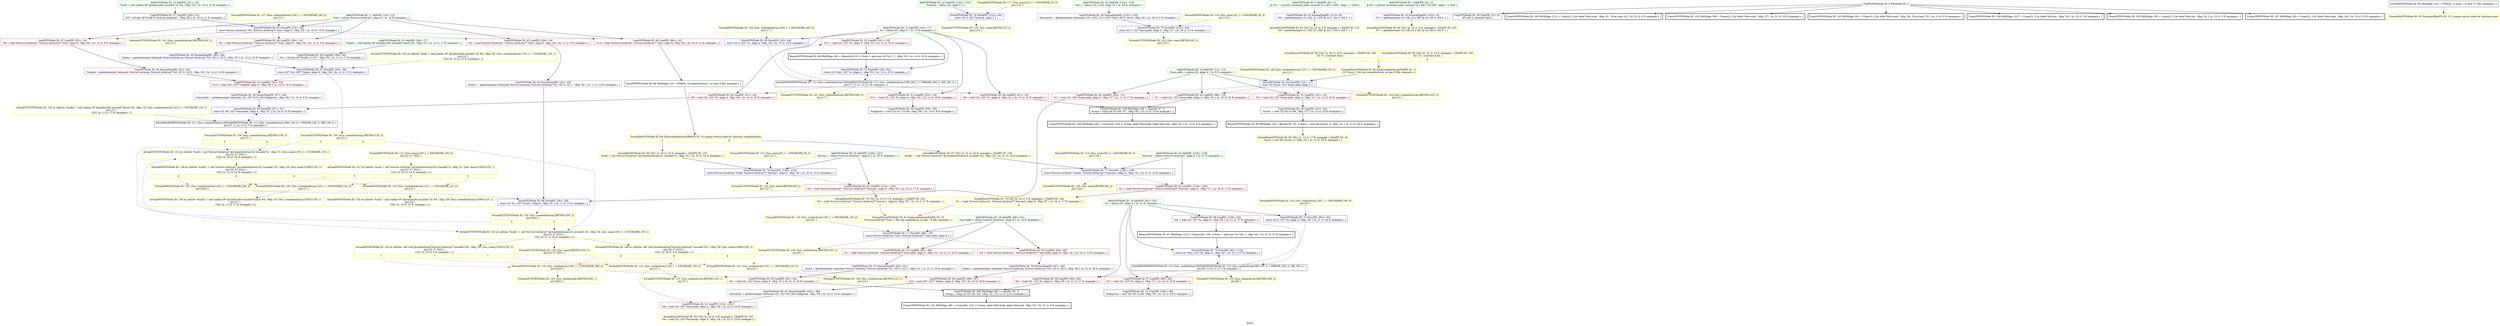 digraph "SVFG" {
	label="SVFG";

	Node0x61826707fd60 [shape=record,color=yellow,penwidth=2,label="{ActualOUTSVFGNode ID: 154 at callsite:   %call = call noalias i8* @malloc(i64 noundef 16) #4, !dbg !26 \{fun: createIntArray\}12V_2 = CSCHI(MR_12V_1)\npts\{22 \}\nCS[\{ ln: 10  cl: 21  fl: example.c \}]}"];
	Node0x61826707fd60 -> Node0x618267072cf0[style=dashed];
	Node0x61826707fb40 [shape=record,color=yellow,penwidth=2,label="{ActualOUTSVFGNode ID: 153 at callsite:   %call1 = call %struct.IntArray* @createIntArray(i32 noundef 10), !dbg !34 \{fun: main\}10V_3 = CSCHI(MR_10V_2)\npts\{22 37 2022 \}\nCS[\{ ln: 31  cl: 24  fl: example.c \}]}"];
	Node0x61826707fb40 -> Node0x61826707d240[style=dashed];
	Node0x61826707fb40 -> Node0x61826707e930[style=dashed];
	Node0x61826707fb40 -> Node0x61826707ed70[style=dashed];
	Node0x61826707f950 [shape=record,color=yellow,penwidth=2,label="{ActualOUTSVFGNode ID: 152 at callsite:   %call2 = call noalias i8* @malloc(i64 noundef %mul) #4, !dbg !33 \{fun: createIntArray\}14V_2 = CSCHI(MR_14V_1)\npts\{37 \}\nCS[\{ ln: 12  cl: 17  fl: example.c \}]}"];
	Node0x61826707f950 -> Node0x6182670440e0[style=dashed];
	Node0x61826707f6c0 [shape=record,color=yellow,penwidth=2,label="{ActualOUTSVFGNode ID: 151 at callsite:   %call = call %struct.IntArray* @createIntArray(i32 noundef 5), !dbg !31 \{fun: main\}10V_2 = CSCHI(MR_10V_1)\npts\{22 37 2022 \}\nCS[\{ ln: 30  cl: 24  fl: example.c \}]}"];
	Node0x61826707f6c0 -> Node0x61826707f310[style=dashed];
	Node0x61826707f500 [shape=record,color=yellow,penwidth=2,label="{ActualINSVFGNode ID: 150 at callsite:   %call = call noalias i8* @malloc(i64 noundef 16) #4, !dbg !26 \{fun: createIntArray\}CSMU(12V_1)\npts\{22 \}\nCS[\{ ln: 10  cl: 21  fl: example.c \}]}"];
	Node0x61826707f310 [shape=record,color=yellow,penwidth=2,label="{ActualINSVFGNode ID: 149 at callsite:   %call1 = call %struct.IntArray* @createIntArray(i32 noundef 10), !dbg !34 \{fun: main\}CSMU(10V_2)\npts\{22 37 2022 \}\nCS[\{ ln: 31  cl: 24  fl: example.c \}]|{<s0>6|<s1>6|<s2>6}}"];
	Node0x61826707f310:s0 -> Node0x61826707c090[style=dashed,color=red];
	Node0x61826707f310:s1 -> Node0x61826707c280[style=dashed,color=red];
	Node0x61826707f310:s2 -> Node0x61826707c400[style=dashed,color=red];
	Node0x61826707f150 [shape=record,color=yellow,penwidth=2,label="{ActualINSVFGNode ID: 148 at callsite:   %call2 = call noalias i8* @malloc(i64 noundef %mul) #4, !dbg !33 \{fun: createIntArray\}CSMU(14V_1)\npts\{37 \}\nCS[\{ ln: 12  cl: 17  fl: example.c \}]}"];
	Node0x61826707ef60 [shape=record,color=yellow,penwidth=2,label="{ActualINSVFGNode ID: 147 at callsite:   %call = call %struct.IntArray* @createIntArray(i32 noundef 5), !dbg !31 \{fun: main\}CSMU(10V_1)\npts\{22 37 2022 \}\nCS[\{ ln: 30  cl: 24  fl: example.c \}]|{<s0>5|<s1>5|<s2>5}}"];
	Node0x61826707ef60:s0 -> Node0x61826707c090[style=dashed,color=red];
	Node0x61826707ef60:s1 -> Node0x61826707c280[style=dashed,color=red];
	Node0x61826707ef60:s2 -> Node0x61826707c400[style=dashed,color=red];
	Node0x61826707ed70 [shape=record,color=yellow,penwidth=2,label="{ActualINSVFGNode ID: 146 at callsite:   call void @useIntArray(%struct.IntArray* noundef %1), !dbg !38 \{fun: main\}CSMU(10V_3)\npts\{22 37 2022 \}\nCS[\{ ln: 34  cl: 5  fl: example.c \}]|{<s0>8|<s1>8|<s2>8}}"];
	Node0x61826707ed70:s0 -> Node0x61826707b8a0[style=dashed,color=red];
	Node0x61826707ed70:s1 -> Node0x61826707bd90[style=dashed,color=red];
	Node0x61826707ed70:s2 -> Node0x61826707bf10[style=dashed,color=red];
	Node0x61826707e930 [shape=record,color=yellow,penwidth=2,label="{ActualINSVFGNode ID: 145 at callsite:   call void @useIntArray(%struct.IntArray* noundef %0), !dbg !36 \{fun: main\}CSMU(10V_3)\npts\{22 37 2022 \}\nCS[\{ ln: 33  cl: 5  fl: example.c \}]|{<s0>7|<s1>7|<s2>7}}"];
	Node0x61826707e930:s0 -> Node0x61826707b8a0[style=dashed,color=red];
	Node0x61826707e930:s1 -> Node0x61826707bd90[style=dashed,color=red];
	Node0x61826707e930:s2 -> Node0x61826707bf10[style=dashed,color=red];
	Node0x61826707e7e0 [shape=record,color=yellow,penwidth=2,label="{FormalOUTSVFGNode ID: 144 \{fun: createIntArray\}RETMU(22V_2)\npts\{13 \}\n}"];
	Node0x61826707e690 [shape=record,color=yellow,penwidth=2,label="{FormalOUTSVFGNode ID: 143 \{fun: createIntArray\}RETMU(24V_2)\npts\{15 \}\n}"];
	Node0x61826707e540 [shape=record,color=yellow,penwidth=2,label="{FormalOUTSVFGNode ID: 142 \{fun: createIntArray\}RETMU(20V_2)\npts\{2022 \}\n|{<s0>5|<s1>6}}"];
	Node0x61826707e540:s0 -> Node0x61826707f6c0[style=dashed,color=blue];
	Node0x61826707e540:s1 -> Node0x61826707fb40[style=dashed,color=blue];
	Node0x61826707e3f0 [shape=record,color=yellow,penwidth=2,label="{FormalOUTSVFGNode ID: 141 \{fun: createIntArray\}RETMU(26V_3)\npts\{17 \}\n}"];
	Node0x61826707e2a0 [shape=record,color=yellow,penwidth=2,label="{FormalOUTSVFGNode ID: 140 \{fun: createIntArray\}RETMU(12V_3)\npts\{22 \}\n|{<s0>5|<s1>6}}"];
	Node0x61826707e2a0:s0 -> Node0x61826707f6c0[style=dashed,color=blue];
	Node0x61826707e2a0:s1 -> Node0x61826707fb40[style=dashed,color=blue];
	Node0x61826707e0e0 [shape=record,color=yellow,penwidth=2,label="{FormalOUTSVFGNode ID: 139 \{fun: createIntArray\}RETMU(14V_3)\npts\{37 \}\n|{<s0>5|<s1>6}}"];
	Node0x61826707e0e0:s0 -> Node0x61826707f6c0[style=dashed,color=blue];
	Node0x61826707e0e0:s1 -> Node0x61826707fb40[style=dashed,color=blue];
	Node0x61826707df90 [shape=record,color=yellow,penwidth=2,label="{FormalOUTSVFGNode ID: 138 \{fun: useIntArray\}RETMU(12V_1)\npts\{22 \}\n}"];
	Node0x61826707de40 [shape=record,color=yellow,penwidth=2,label="{FormalOUTSVFGNode ID: 137 \{fun: useIntArray\}RETMU(14V_1)\npts\{37 \}\n}"];
	Node0x61826707dcf0 [shape=record,color=yellow,penwidth=2,label="{FormalOUTSVFGNode ID: 136 \{fun: useIntArray\}RETMU(16V_2)\npts\{81 \}\n}"];
	Node0x61826707dba0 [shape=record,color=yellow,penwidth=2,label="{FormalOUTSVFGNode ID: 135 \{fun: useIntArray\}RETMU(18V_3)\npts\{83 \}\n}"];
	Node0x61826707d9e0 [shape=record,color=yellow,penwidth=2,label="{FormalOUTSVFGNode ID: 134 \{fun: useIntArray\}RETMU(20V_1)\npts\{2022 \}\n}"];
	Node0x61826707d890 [shape=record,color=yellow,penwidth=2,label="{FormalOUTSVFGNode ID: 133 \{fun: main\}RETMU(2V_2)\npts\{123 \}\n}"];
	Node0x61826707d740 [shape=record,color=yellow,penwidth=2,label="{FormalOUTSVFGNode ID: 132 \{fun: main\}RETMU(4V_2)\npts\{125 \}\n}"];
	Node0x61826707d5f0 [shape=record,color=yellow,penwidth=2,label="{FormalOUTSVFGNode ID: 131 \{fun: main\}RETMU(6V_2)\npts\{127 \}\n}"];
	Node0x61826707d4a0 [shape=record,color=yellow,penwidth=2,label="{FormalOUTSVFGNode ID: 130 \{fun: main\}RETMU(8V_2)\npts\{129 \}\n}"];
	Node0x61826707d240 [shape=record,color=yellow,penwidth=2,label="{FormalOUTSVFGNode ID: 129 \{fun: main\}RETMU(10V_3)\npts\{22 37 2022 \}\n}"];
	Node0x61826707d090 [shape=record,color=yellow,penwidth=2,label="{FormalINSVFGNode ID: 128 \{fun: createIntArray\}22V_1 = ENCHI(MR_22V_0)\npts\{13 \}\n}"];
	Node0x61826707d090 -> Node0x618267072960[style=dashed];
	Node0x61826707c700 [shape=record,color=yellow,penwidth=2,label="{FormalINSVFGNode ID: 127 \{fun: createIntArray\}24V_1 = ENCHI(MR_24V_0)\npts\{15 \}\n}"];
	Node0x61826707c700 -> Node0x618267072a90[style=dashed];
	Node0x618267071520 [shape=record,color=red,label="{LoadVFGNode ID: 58 LoadPE: [109\<--82]  \n   %8 = load i32, i32* %i, align 4, !dbg !40 \{ ln: 21  cl: 37  fl: example.c \}}"];
	Node0x618267071520 -> Node0x6182670755e0[style=solid];
	Node0x6182670713c0 [shape=record,color=red,label="{LoadVFGNode ID: 57 LoadPE: [99\<--82]  \n   %5 = load i32, i32* %i, align 4, !dbg !37 \{ ln: 22  cl: 33  fl: example.c \}}"];
	Node0x6182670713c0 -> Node0x61826706f000[style=solid];
	Node0x618267071260 [shape=record,color=red,label="{LoadVFGNode ID: 56 LoadPE: [90\<--82]  \n   %0 = load i32, i32* %i, align 4, !dbg !28 \{ ln: 21  cl: 21  fl: example.c \}}"];
	Node0x618267071260 -> Node0x618267076f60[style=solid];
	Node0x618267071100 [shape=record,color=red,label="{LoadVFGNode ID: 55 LoadPE: [96\<--80]  \n   %3 = load %struct.IntArray*, %struct.IntArray** %arr.addr, align 8, !dbg !34 \{ ln: 22  cl: 23  fl: example.c \}}"];
	Node0x618267071100 -> Node0x61826706f9a0[style=solid];
	Node0x618267070fa0 [shape=record,color=red,label="{LoadVFGNode ID: 54 LoadPE: [91\<--80]  \n   %1 = load %struct.IntArray*, %struct.IntArray** %arr.addr, align 8, !dbg !30 \{ ln: 21  cl: 25  fl: example.c \}}"];
	Node0x618267070fa0 -> Node0x61826706f840[style=solid];
	Node0x618267070e40 [shape=record,color=red,label="{LoadVFGNode ID: 53 LoadPE: [54\<--53]  \n   %10 = load i32*, i32** %data4, align 8, !dbg !49 \{ ln: 14  cl: 14  fl: example.c \}}"];
	Node0x618267070e40 -> Node0x61826706fc60[style=solid];
	Node0x618267070ce0 [shape=record,color=red,label="{LoadVFGNode ID: 52 LoadPE: [61\<--16]  \n   %12 = load i32, i32* %i, align 4, !dbg !53 \{ ln: 13  cl: 32  fl: example.c \}}"];
	Node0x618267070ce0 -> Node0x6182670758b0[style=solid];
	Node0x618267070b80 [shape=record,color=red,label="{LoadVFGNode ID: 51 LoadPE: [55\<--16]  \n   %11 = load i32, i32* %i, align 4, !dbg !50 \{ ln: 14  cl: 19  fl: example.c \}}"];
	Node0x618267070b80 -> Node0x61826706ecc0[style=solid];
	Node0x618267070a20 [shape=record,color=red,label="{LoadVFGNode ID: 50 LoadPE: [51\<--16]  \n   %8 = load i32, i32* %i, align 4, !dbg !46 \{ ln: 14  cl: 24  fl: example.c \}}"];
	Node0x618267070a20 -> Node0x618267072f50[style=solid];
	Node0x6182670708c0 [shape=record,color=red,label="{LoadVFGNode ID: 49 LoadPE: [47\<--16]  \n   %6 = load i32, i32* %i, align 4, !dbg !41 \{ ln: 13  cl: 21  fl: example.c \}}"];
	Node0x6182670708c0 -> Node0x618267077230[style=solid];
	Node0x618267070760 [shape=record,color=red,label="{LoadVFGNode ID: 48 LoadPE: [66\<--14]  \n   %13 = load %struct.IntArray*, %struct.IntArray** %arr, align 8, !dbg !58 \{ ln: 16  cl: 12  fl: example.c \}}"];
	Node0x618267070760 -> Node0x6182670752d0[style=solid];
	Node0x618267070600 [shape=record,color=red,label="{LoadVFGNode ID: 47 LoadPE: [52\<--14]  \n   %9 = load %struct.IntArray*, %struct.IntArray** %arr, align 8, !dbg !48 \{ ln: 14  cl: 9  fl: example.c \}}"];
	Node0x618267070600 -> Node0x61826706f6e0[style=solid];
	Node0x6182670704a0 [shape=record,color=red,label="{LoadVFGNode ID: 46 LoadPE: [39\<--14]  \n   %5 = load %struct.IntArray*, %struct.IntArray** %arr, align 8, !dbg !34 \{ ln: 12  cl: 5  fl: example.c \}}"];
	Node0x6182670704a0 -> Node0x61826706f580[style=solid];
	Node0x618267070340 [shape=record,color=red,label="{LoadVFGNode ID: 45 LoadPE: [29\<--14]  \n   %2 = load %struct.IntArray*, %struct.IntArray** %arr, align 8, !dbg !28 \{ ln: 11  cl: 5  fl: example.c \}}"];
	Node0x618267070340 -> Node0x61826706f420[style=solid];
	Node0x6182670701e0 [shape=record,color=red,label="{LoadVFGNode ID: 44 LoadPE: [48\<--12]  \n   %7 = load i32, i32* %size.addr, align 4, !dbg !43 \{ ln: 13  cl: 25  fl: example.c \}}"];
	Node0x6182670701e0 -> Node0x618267077230[style=solid];
	Node0x618267070080 [shape=record,color=red,label="{LoadVFGNode ID: 43 LoadPE: [32\<--12]  \n   %3 = load i32, i32* %size.addr, align 4, !dbg !31 \{ ln: 12  cl: 24  fl: example.c \}}"];
	Node0x618267070080 -> Node0x61826706e820[style=solid];
	Node0x61826706ff20 [shape=record,color=red,label="{LoadVFGNode ID: 42 LoadPE: [28\<--12]  \n   %1 = load i32, i32* %size.addr, align 4, !dbg !27 \{ ln: 11  cl: 17  fl: example.c \}}"];
	Node0x61826706ff20 -> Node0x618267072bc0[style=solid];
	Node0x61826706fdc0 [shape=record,color=purple,label="{GepVFGNode ID: 41 VariantGepPE: [101\<--98]  \n   %arrayidx = getelementptr inbounds i32, i32* %4, i64 %idxprom, !dbg !34 \{ ln: 22  cl: 23  fl: example.c \}}"];
	Node0x61826706fdc0 -> Node0x618267072540[style=solid];
	Node0x61826706fc60 [shape=record,color=purple,label="{GepVFGNode ID: 40 VariantGepPE: [57\<--54]  \n   %arrayidx = getelementptr inbounds i32, i32* %10, i64 %idxprom, !dbg !48 \{ ln: 14  cl: 9  fl: example.c \}}"];
	Node0x61826706fc60 -> Node0x618267072f50[style=solid];
	Node0x61826706fb00 [shape=record,color=purple,label="{GepVFGNode ID: 39 NormalGepPE: [132\<--124]  \n   %arrayidx = getelementptr inbounds [10 x i32], [10 x i32]* %arr, i64 0, i64 9, !dbg !20 \{ ln: 29  cl: 5  fl: example.c \}}"];
	Node0x61826706fb00 -> Node0x618267073670[style=solid];
	Node0x61826706f9a0 [shape=record,color=purple,label="{GepVFGNode ID: 38 NormalGepPE: [97\<--96]  \n   %data = getelementptr inbounds %struct.IntArray, %struct.IntArray* %3, i32 0, i32 0, !dbg !36 \{ ln: 22  cl: 28  fl: example.c \}}"];
	Node0x61826706f9a0 -> Node0x618267071fe0[style=solid];
	Node0x61826706f840 [shape=record,color=purple,label="{GepVFGNode ID: 37 NormalGepPE: [92\<--91]  \n   %size = getelementptr inbounds %struct.IntArray, %struct.IntArray* %1, i32 0, i32 1, !dbg !31 \{ ln: 21  cl: 30  fl: example.c \}}"];
	Node0x61826706f840 -> Node0x618267071680[style=solid];
	Node0x61826706f6e0 [shape=record,color=purple,label="{GepVFGNode ID: 36 NormalGepPE: [53\<--52]  \n   %data4 = getelementptr inbounds %struct.IntArray, %struct.IntArray* %9, i32 0, i32 0, !dbg !49 \{ ln: 14  cl: 14  fl: example.c \}}"];
	Node0x61826706f6e0 -> Node0x618267070e40[style=solid];
	Node0x61826706f580 [shape=record,color=purple,label="{GepVFGNode ID: 35 NormalGepPE: [40\<--39]  \n   %data = getelementptr inbounds %struct.IntArray, %struct.IntArray* %5, i32 0, i32 0, !dbg !35 \{ ln: 12  cl: 10  fl: example.c \}}"];
	Node0x61826706f580 -> Node0x618267072cf0[style=solid];
	Node0x61826706f420 [shape=record,color=purple,label="{GepVFGNode ID: 34 NormalGepPE: [30\<--29]  \n   %size1 = getelementptr inbounds %struct.IntArray, %struct.IntArray* %2, i32 0, i32 1, !dbg !29 \{ ln: 11  cl: 10  fl: example.c \}}"];
	Node0x61826706f420 -> Node0x618267072bc0[style=solid];
	Node0x61826706f2c0 [shape=record,color=purple,label="{GepVFGNode ID: 33 NormalGepPE: [113\<--6]  \n   %9 = getelementptr [2 x i8], [2 x i8]* @.str.1, i64 0, i64 0 \{  \}}"];
	Node0x61826706f2c0 -> Node0x618267073d90[style=solid];
	Node0x61826706f160 [shape=record,color=purple,label="{GepVFGNode ID: 32 NormalGepPE: [103\<--4]  \n   %7 = getelementptr [4 x i8], [4 x i8]* @.str, i64 0, i64 0 \{  \}}"];
	Node0x61826706f160 -> Node0x618267073ec0[style=solid];
	Node0x61826706f000 [shape=record,color=black,label="{CopyVFGNode ID: 31 CopyPE: [100\<--99]  \n   %idxprom = sext i32 %5 to i64, !dbg !34 \{ ln: 22  cl: 23  fl: example.c \}}"];
	Node0x61826706ecc0 [shape=record,color=black,label="{CopyVFGNode ID: 30 CopyPE: [56\<--55]  \n   %idxprom = sext i32 %11 to i64, !dbg !48 \{ ln: 14  cl: 9  fl: example.c \}}"];
	Node0x61826706e980 [shape=record,color=black,label="{CopyVFGNode ID: 29 CopyPE: [38\<--36]  \n   %4 = bitcast i8* %call2 to i32*, !dbg !33 \{ ln: 12  cl: 17  fl: example.c \}}"];
	Node0x61826706e980 -> Node0x618267072cf0[style=solid];
	Node0x61826706ce00 [shape=record,color=green,label="{AddrVFGNode ID: 12 AddrPE: [16\<--17]  \n   %i = alloca i32, align 4 \{ ln: 13 fl: example.c \}}"];
	Node0x61826706ce00 -> Node0x6182670708c0[style=solid];
	Node0x61826706ce00 -> Node0x618267070a20[style=solid];
	Node0x61826706ce00 -> Node0x618267070b80[style=solid];
	Node0x61826706ce00 -> Node0x618267070ce0[style=solid];
	Node0x61826706ce00 -> Node0x618267072e20[style=solid];
	Node0x61826706ce00 -> Node0x618267073080[style=solid];
	Node0x61826706cca0 [shape=record,color=green,label="{AddrVFGNode ID: 11 AddrPE: [14\<--15]  \n   %arr = alloca %struct.IntArray*, align 8 \{ ln: 10 fl: example.c \}}"];
	Node0x61826706cca0 -> Node0x618267070340[style=solid];
	Node0x61826706cca0 -> Node0x6182670704a0[style=solid];
	Node0x61826706cca0 -> Node0x618267070600[style=solid];
	Node0x61826706cca0 -> Node0x618267070760[style=solid];
	Node0x61826706cca0 -> Node0x618267072a90[style=solid];
	Node0x61826706ca60 [shape=record,color=green,label="{AddrVFGNode ID: 10 AddrPE: [12\<--13]  \n   %size.addr = alloca i32, align 4 \{ ln: 9 fl: example.c \}}"];
	Node0x61826706ca60 -> Node0x61826706ff20[style=solid];
	Node0x61826706ca60 -> Node0x618267070080[style=solid];
	Node0x61826706ca60 -> Node0x6182670701e0[style=solid];
	Node0x61826706ca60 -> Node0x618267072960[style=solid];
	Node0x618267052cf0 [shape=record,color=green,label="{AddrVFGNode ID: 2 AddrPE: [6\<--1]  \n @.str.1 = private unnamed_addr constant [2 x i8] c\"n\\00\", align 1 \{ Glob  \}}"];
	Node0x618267052cf0 -> Node0x61826706f2c0[style=solid];
	Node0x618267053440 [shape=record,color=green,label="{AddrVFGNode ID: 1 AddrPE: [4\<--1]  \n @.str = private unnamed_addr constant [4 x i8] c\"%d \\00\", align 1 \{ Glob  \}}"];
	Node0x618267053440 -> Node0x61826706f160[style=solid];
	Node0x618267052c00 [shape=record,color=grey,label="{NullPtrVFGNode ID: 0 PAGNode ID: 3\n}"];
	Node0x618267052c00 -> Node0x61826706e560[style=solid];
	Node0x618267052c00 -> Node0x618267075d70[style=solid];
	Node0x618267052c00 -> Node0x618267076240[style=solid];
	Node0x618267052c00 -> Node0x618267076470[style=solid];
	Node0x618267052c00 -> Node0x6182670766a0[style=solid];
	Node0x618267052c00 -> Node0x6182670768d0[style=solid];
	Node0x618267052c00 -> Node0x618267076d30[style=solid];
	Node0x61826706cf60 [shape=record,color=green,label="{AddrVFGNode ID: 13 AddrPE: [21\<--22]  \n   %call = call noalias i8* @malloc(i64 noundef 16) #4, !dbg !26 \{ ln: 10  cl: 21  fl: example.c \}}"];
	Node0x61826706cf60 -> Node0x61826706e6c0[style=solid];
	Node0x61826706d4f0 [shape=record,color=green,label="{AddrVFGNode ID: 15 AddrPE: [36\<--37]  \n   %call2 = call noalias i8* @malloc(i64 noundef %mul) #4, !dbg !33 \{ ln: 12  cl: 17  fl: example.c \}}"];
	Node0x61826706d4f0 -> Node0x61826706e980[style=solid];
	Node0x61826706d910 [shape=record,color=green,label="{AddrVFGNode ID: 18 AddrPE: [80\<--81]  \n   %arr.addr = alloca %struct.IntArray*, align 8 \{ ln: 19 fl: example.c \}}"];
	Node0x61826706d910 -> Node0x618267070fa0[style=solid];
	Node0x61826706d910 -> Node0x618267071100[style=solid];
	Node0x61826706d910 -> Node0x6182670731b0[style=solid];
	Node0x61826706da70 [shape=record,color=green,label="{AddrVFGNode ID: 19 AddrPE: [82\<--83]  \n   %i = alloca i32, align 4 \{ ln: 21 fl: example.c \}}"];
	Node0x61826706da70 -> Node0x618267071260[style=solid];
	Node0x61826706da70 -> Node0x6182670713c0[style=solid];
	Node0x61826706da70 -> Node0x618267071520[style=solid];
	Node0x61826706da70 -> Node0x6182670732e0[style=solid];
	Node0x61826706da70 -> Node0x618267073410[style=solid];
	Node0x61826706df80 [shape=record,color=green,label="{AddrVFGNode ID: 22 AddrPE: [122\<--123]  \n   %retval = alloca i32, align 4 \{  \}}"];
	Node0x61826706df80 -> Node0x618267073540[style=solid];
	Node0x61826706e140 [shape=record,color=green,label="{AddrVFGNode ID: 23 AddrPE: [124\<--125]  \n   %arr = alloca [10 x i32], align 16 \{ ln: 28 fl: example.c \}}"];
	Node0x61826706e140 -> Node0x61826706fb00[style=solid];
	Node0x61826706e2a0 [shape=record,color=green,label="{AddrVFGNode ID: 24 AddrPE: [126\<--127]  \n   %array1 = alloca %struct.IntArray*, align 8 \{ ln: 30 fl: example.c \}}"];
	Node0x61826706e2a0 -> Node0x6182670726a0[style=solid];
	Node0x61826706e2a0 -> Node0x6182670737a0[style=solid];
	Node0x61826706e400 [shape=record,color=green,label="{AddrVFGNode ID: 25 AddrPE: [128\<--129]  \n   %array2 = alloca %struct.IntArray*, align 8 \{ ln: 31 fl: example.c \}}"];
	Node0x61826706e400 -> Node0x618267072800[style=solid];
	Node0x61826706e400 -> Node0x6182670738d0[style=solid];
	Node0x61826706e560 [shape=record,color=black,label="{CopyVFGNode ID: 26 CopyPE: [2\<--3]  \n i8* null \{ constant data \}}"];
	Node0x61826706e6c0 [shape=record,color=black,label="{CopyVFGNode ID: 27 CopyPE: [26\<--21]  \n   %0 = bitcast i8* %call to %struct.IntArray*, !dbg !26 \{ ln: 10  cl: 21  fl: example.c \}}"];
	Node0x61826706e6c0 -> Node0x618267072a90[style=solid];
	Node0x61826706e820 [shape=record,color=black,label="{CopyVFGNode ID: 28 CopyPE: [33\<--32]  \n   %conv = sext i32 %3 to i64, !dbg !31 \{ ln: 12  cl: 24  fl: example.c \}}"];
	Node0x61826706e820 -> Node0x618267075b10[style=solid];
	Node0x618267071680 [shape=record,color=red,label="{LoadVFGNode ID: 59 LoadPE: [93\<--92]  \n   %2 = load i32, i32* %size, align 8, !dbg !31 \{ ln: 21  cl: 30  fl: example.c \}}"];
	Node0x618267071680 -> Node0x618267076f60[style=solid];
	Node0x618267071fe0 [shape=record,color=red,label="{LoadVFGNode ID: 60 LoadPE: [98\<--97]  \n   %4 = load i32*, i32** %data, align 8, !dbg !36 \{ ln: 22  cl: 28  fl: example.c \}}"];
	Node0x618267071fe0 -> Node0x61826706fdc0[style=solid];
	Node0x618267072540 [shape=record,color=red,label="{LoadVFGNode ID: 61 LoadPE: [102\<--101]  \n   %6 = load i32, i32* %arrayidx, align 4, !dbg !34 \{ ln: 22  cl: 23  fl: example.c \}}"];
	Node0x618267072540 -> Node0x618267073ff0[style=solid];
	Node0x6182670726a0 [shape=record,color=red,label="{LoadVFGNode ID: 62 LoadPE: [142\<--126]  \n   %0 = load %struct.IntArray*, %struct.IntArray** %array1, align 8, !dbg !35 \{ ln: 33  cl: 17  fl: example.c \}}"];
	Node0x6182670726a0 -> Node0x618267073a00[style=solid];
	Node0x618267072800 [shape=record,color=red,label="{LoadVFGNode ID: 63 LoadPE: [144\<--128]  \n   %1 = load %struct.IntArray*, %struct.IntArray** %array2, align 8, !dbg !37 \{ ln: 34  cl: 17  fl: example.c \}}"];
	Node0x618267072800 -> Node0x618267073b30[style=solid];
	Node0x618267072960 [shape=record,color=blue,label="{StoreVFGNode ID: 64 StorePE: [12\<--11]  \n   store i32 %size, i32* %size.addr, align 4 \{  \}}"];
	Node0x618267072960 -> Node0x61826706ff20[style=dashed];
	Node0x618267072960 -> Node0x618267070080[style=dashed];
	Node0x618267072960 -> Node0x6182670701e0[style=dashed];
	Node0x618267072960 -> Node0x61826707e7e0[style=dashed];
	Node0x618267072a90 [shape=record,color=blue,label="{StoreVFGNode ID: 65 StorePE: [14\<--26]  \n   store %struct.IntArray* %0, %struct.IntArray** %arr, align 8, !dbg !25 \{ ln: 10  cl: 15  fl: example.c \}}"];
	Node0x618267072a90 -> Node0x618267070340[style=dashed];
	Node0x618267072a90 -> Node0x6182670704a0[style=dashed];
	Node0x618267072a90 -> Node0x618267070600[style=dashed];
	Node0x618267072a90 -> Node0x618267070760[style=dashed];
	Node0x618267072a90 -> Node0x61826707e690[style=dashed];
	Node0x618267072bc0 [shape=record,color=blue,label="{StoreVFGNode ID: 66 StorePE: [30\<--28]  \n   store i32 %1, i32* %size1, align 8, !dbg !30 \{ ln: 11  cl: 15  fl: example.c \}}"];
	Node0x618267072bc0 -> Node0x61826707e540[style=dashed];
	Node0x618267072cf0 [shape=record,color=blue,label="{StoreVFGNode ID: 67 StorePE: [40\<--38]  \n   store i32* %4, i32** %data, align 8, !dbg !36 \{ ln: 12  cl: 15  fl: example.c \}}"];
	Node0x618267072cf0 -> Node0x618267070e40[style=dashed];
	Node0x618267072cf0 -> Node0x61826707e2a0[style=dashed];
	Node0x618267072e20 [shape=record,color=blue,label="{StoreVFGNode ID: 68 StorePE: [16\<--44]  \n   store i32 0, i32* %i, align 4, !dbg !39 \{ ln: 13  cl: 14  fl: example.c \}}"];
	Node0x618267072e20 -> Node0x61826707b100[style=dashed];
	Node0x618267072f50 [shape=record,color=blue,label="{StoreVFGNode ID: 69 StorePE: [57\<--51]  \n   store i32 %8, i32* %arrayidx, align 4, !dbg !51 \{ ln: 14  cl: 22  fl: example.c \}}"];
	Node0x618267072f50 -> Node0x6182670440e0[style=dashed];
	Node0x618267073080 [shape=record,color=blue,label="{StoreVFGNode ID: 70 StorePE: [16\<--62]  \n   store i32 %inc, i32* %i, align 4, !dbg !53 \{ ln: 13  cl: 32  fl: example.c \}}"];
	Node0x618267073080 -> Node0x61826707b100[style=dashed];
	Node0x6182670731b0 [shape=record,color=blue,label="{StoreVFGNode ID: 71 StorePE: [80\<--79]  \n   store %struct.IntArray* %arr, %struct.IntArray** %arr.addr, align 8 \{  \}}"];
	Node0x6182670731b0 -> Node0x618267070fa0[style=dashed];
	Node0x6182670731b0 -> Node0x618267071100[style=dashed];
	Node0x6182670731b0 -> Node0x61826707dcf0[style=dashed];
	Node0x6182670732e0 [shape=record,color=blue,label="{StoreVFGNode ID: 72 StorePE: [82\<--44]  \n   store i32 0, i32* %i, align 4, !dbg !26 \{ ln: 21  cl: 14  fl: example.c \}}"];
	Node0x6182670732e0 -> Node0x618266fe7610[style=dashed];
	Node0x618267073410 [shape=record,color=blue,label="{StoreVFGNode ID: 73 StorePE: [82\<--110]  \n   store i32 %inc, i32* %i, align 4, !dbg !40 \{ ln: 21  cl: 37  fl: example.c \}}"];
	Node0x618267073410 -> Node0x618266fe7610[style=dashed];
	Node0x618267073540 [shape=record,color=blue,label="{StoreVFGNode ID: 74 StorePE: [122\<--44]  \n   store i32 0, i32* %retval, align 4 \{  \}}"];
	Node0x618267073540 -> Node0x61826707d890[style=dashed];
	Node0x618267073670 [shape=record,color=blue,label="{StoreVFGNode ID: 75 StorePE: [132\<--44]  \n   store i32 0, i32* %arrayidx, align 4, !dbg !21 \{ ln: 29  cl: 12  fl: example.c \}}"];
	Node0x618267073670 -> Node0x61826707d740[style=dashed];
	Node0x6182670737a0 [shape=record,color=blue,label="{StoreVFGNode ID: 76 StorePE: [126\<--135]  \n   store %struct.IntArray* %call, %struct.IntArray** %array1, align 8, !dbg !30 \{ ln: 30  cl: 15  fl: example.c \}}"];
	Node0x6182670737a0 -> Node0x6182670726a0[style=dashed];
	Node0x6182670737a0 -> Node0x61826707d5f0[style=dashed];
	Node0x6182670738d0 [shape=record,color=blue,label="{StoreVFGNode ID: 77 StorePE: [128\<--139]  \n   store %struct.IntArray* %call1, %struct.IntArray** %array2, align 8, !dbg !33 \{ ln: 31  cl: 15  fl: example.c \}}"];
	Node0x6182670738d0 -> Node0x618267072800[style=dashed];
	Node0x6182670738d0 -> Node0x61826707d4a0[style=dashed];
	Node0x618267073a00 [shape=record,color=yellow,penwidth=2,label="{ActualParmVFGNode ID: 78 CS[\{ ln: 33  cl: 5  fl: example.c \}]ValPN ID: 142\n   %0 = load %struct.IntArray*, %struct.IntArray** %array1, align 8, !dbg !35 \{ ln: 33  cl: 17  fl: example.c \}|{<s0>7}}"];
	Node0x618267073a00:s0 -> Node0x618267053230[style=solid,color=red];
	Node0x618267073b30 [shape=record,color=yellow,penwidth=2,label="{ActualParmVFGNode ID: 79 CS[\{ ln: 34  cl: 5  fl: example.c \}]ValPN ID: 144\n   %1 = load %struct.IntArray*, %struct.IntArray** %array2, align 8, !dbg !37 \{ ln: 34  cl: 17  fl: example.c \}|{<s0>8}}"];
	Node0x618267073b30:s0 -> Node0x618267053230[style=solid,color=red];
	Node0x618267073c60 [shape=record,color=yellow,penwidth=2,label="{ActualParmVFGNode ID: 80 CS[\{ ln: 30  cl: 24  fl: example.c \}]ValPN ID: 136\n i32 5 \{ constant data \}|{<s0>5}}"];
	Node0x618267073c60:s0 -> Node0x618267052fd0[style=solid,color=red];
	Node0x618267073d90 [shape=record,color=yellow,penwidth=2,label="{ActualParmVFGNode ID: 81 CS[\{ ln: 24  cl: 5  fl: example.c \}]ValPN ID: 113\n   %9 = getelementptr [2 x i8], [2 x i8]* @.str.1, i64 0, i64 0 \{  \}}"];
	Node0x618267073ec0 [shape=record,color=yellow,penwidth=2,label="{ActualParmVFGNode ID: 82 CS[\{ ln: 22  cl: 9  fl: example.c \}]ValPN ID: 103\n   %7 = getelementptr [4 x i8], [4 x i8]* @.str, i64 0, i64 0 \{  \}}"];
	Node0x618267073ff0 [shape=record,color=yellow,penwidth=2,label="{ActualParmVFGNode ID: 83 CS[\{ ln: 22  cl: 9  fl: example.c \}]ValPN ID: 102\n   %6 = load i32, i32* %arrayidx, align 4, !dbg !34 \{ ln: 22  cl: 23  fl: example.c \}}"];
	Node0x618267074120 [shape=record,color=yellow,penwidth=2,label="{ActualParmVFGNode ID: 84 CS[\{ ln: 12  cl: 17  fl: example.c \}]ValPN ID: 34\n   %mul = mul i64 %conv, 4, !dbg !32 \{ ln: 12  cl: 29  fl: example.c \}}"];
	Node0x618267074250 [shape=record,color=yellow,penwidth=2,label="{ActualParmVFGNode ID: 85 CS[\{ ln: 31  cl: 24  fl: example.c \}]ValPN ID: 140\n i32 10 \{ constant data \}|{<s0>6}}"];
	Node0x618267074250:s0 -> Node0x618267052fd0[style=solid,color=red];
	Node0x6182670744b0 [shape=record,color=yellow,penwidth=2,label="{ActualRetVFGNode ID: 87 CS[\{ ln: 31  cl: 24  fl: example.c \}]ValPN ID: 139\n   %call1 = call %struct.IntArray* @createIntArray(i32 noundef 10), !dbg !34 \{ ln: 31  cl: 24  fl: example.c \}}"];
	Node0x6182670744b0 -> Node0x6182670738d0[style=solid];
	Node0x618267074610 [shape=record,color=yellow,penwidth=2,label="{ActualRetVFGNode ID: 88 CS[\{ ln: 30  cl: 24  fl: example.c \}]ValPN ID: 135\n   %call = call %struct.IntArray* @createIntArray(i32 noundef 5), !dbg !31 \{ ln: 30  cl: 24  fl: example.c \}}"];
	Node0x618267074610 -> Node0x6182670737a0[style=solid];
	Node0x618267053230 [shape=record,color=yellow,penwidth=2,label="{FormalParmVFGNode ID: 91 Fun[useIntArray]ValPN ID: 79\n %struct.IntArray* %arr \{ 0th arg useIntArray in line: 19 file: example.c \}}"];
	Node0x618267053230 -> Node0x6182670731b0[style=solid];
	Node0x618267052fd0 [shape=record,color=yellow,penwidth=2,label="{FormalParmVFGNode ID: 92 Fun[createIntArray]ValPN ID: 11\n i32 %size \{ 0th arg createIntArray in line: 9 file: example.c \}}"];
	Node0x618267052fd0 -> Node0x618267072960[style=solid];
	Node0x618267074d00 [shape=record,color=yellow,penwidth=2,label="{FormalRetVFGNode ID: 93 Fun[main]RetPN ID: 121 unique return node for function main}"];
	Node0x618267074ee0 [shape=record,color=yellow,penwidth=2,label="{FormalRetVFGNode ID: 94 Fun[createIntArray]RetPN ID: 10 unique return node for function createIntArray|{<s0>5|<s1>6}}"];
	Node0x618267074ee0:s0 -> Node0x618267074610[style=solid,color=blue];
	Node0x618267074ee0:s1 -> Node0x6182670744b0[style=solid,color=blue];
	Node0x618267052d80 [shape=record,color=black,label="{IntraPHIVFGNode ID: 95 PAGEdge: [121 = PHI(44, )]    main \{ in line: 27 file: example.c \}}"];
	Node0x618267052d80 -> Node0x618267074d00[style=solid];
	Node0x6182670752d0 [shape=record,color=black,label="{IntraPHIVFGNode ID: 96 PAGEdge: [10 = PHI(66, )]    createIntArray \{ in line: 9 file: example.c \}}"];
	Node0x6182670752d0 -> Node0x618267074ee0[style=solid];
	Node0x6182670755e0 [shape=record,color=black,penwidth=2,label="{BinaryOPVFGNode ID: 97 PAGEdge: [110 = Binary(63, 109, )]      %inc = add nsw i32 %8, 1, !dbg !40 \{ ln: 21  cl: 37  fl: example.c \}}"];
	Node0x6182670755e0 -> Node0x618267073410[style=solid];
	Node0x6182670758b0 [shape=record,color=black,penwidth=2,label="{BinaryOPVFGNode ID: 98 PAGEdge: [62 = Binary(63, 61, )]      %inc = add nsw i32 %12, 1, !dbg !53 \{ ln: 13  cl: 32  fl: example.c \}}"];
	Node0x6182670758b0 -> Node0x618267073080[style=solid];
	Node0x618267075b10 [shape=record,color=black,penwidth=2,label="{BinaryOPVFGNode ID: 99 PAGEdge: [34 = Binary(35, 33, )]      %mul = mul i64 %conv, 4, !dbg !32 \{ ln: 12  cl: 29  fl: example.c \}}"];
	Node0x618267075b10 -> Node0x618267074120[style=solid];
	Node0x618267075d70 [shape=record,color=black,penwidth=2,label="{UnaryOPVFGNode ID: 100 PAGEdge: [112 = Unary(3, )]      br label %for.cond, !dbg !41, !llvm.loop !42 \{ ln: 21  cl: 5  fl: example.c \}}"];
	Node0x618267076010 [shape=record,color=black,penwidth=2,label="{UnaryOPVFGNode ID: 101 PAGEdge: [95 = Unary(94, )]      br i1 %cmp, label %for.body, label %for.end, !dbg !33 \{ ln: 21  cl: 5  fl: example.c \}}"];
	Node0x618267076240 [shape=record,color=black,penwidth=2,label="{UnaryOPVFGNode ID: 102 PAGEdge: [88 = Unary(3, )]      br label %for.cond, !dbg !27 \{ ln: 21  cl: 10  fl: example.c \}}"];
	Node0x618267076470 [shape=record,color=black,penwidth=2,label="{UnaryOPVFGNode ID: 103 PAGEdge: [65 = Unary(3, )]      br label %for.cond, !dbg !54, !llvm.loop !55 \{ ln: 13  cl: 5  fl: example.c \}}"];
	Node0x6182670766a0 [shape=record,color=black,penwidth=2,label="{UnaryOPVFGNode ID: 104 PAGEdge: [107 = Unary(3, )]      br label %for.inc, !dbg !39 \{ ln: 23  cl: 5  fl: example.c \}}"];
	Node0x6182670768d0 [shape=record,color=black,penwidth=2,label="{UnaryOPVFGNode ID: 105 PAGEdge: [59 = Unary(3, )]      br label %for.inc, !dbg !52 \{ ln: 15  cl: 5  fl: example.c \}}"];
	Node0x618267076b00 [shape=record,color=black,penwidth=2,label="{UnaryOPVFGNode ID: 106 PAGEdge: [50 = Unary(49, )]      br i1 %cmp, label %for.body, label %for.end, !dbg !45 \{ ln: 13  cl: 5  fl: example.c \}}"];
	Node0x618267076d30 [shape=record,color=black,penwidth=2,label="{UnaryOPVFGNode ID: 107 PAGEdge: [45 = Unary(3, )]      br label %for.cond, !dbg !40 \{ ln: 13  cl: 10  fl: example.c \}}"];
	Node0x618267076f60 [shape=record,color=black,penwidth=2,label="{CmpVFGNode ID: 108 PAGEdge: [94 = cmp(93, 90, )]\n    %cmp = icmp slt i32 %0, %2, !dbg !32 \{ ln: 21  cl: 23  fl: example.c \}}"];
	Node0x618267076f60 -> Node0x618267076010[style=solid];
	Node0x618267077230 [shape=record,color=black,penwidth=2,label="{CmpVFGNode ID: 109 PAGEdge: [49 = cmp(48, 47, )]\n    %cmp = icmp slt i32 %6, %7, !dbg !44 \{ ln: 13  cl: 23  fl: example.c \}}"];
	Node0x618267077230 -> Node0x618267076b00[style=solid];
	Node0x618266fe7610 [shape=record,color=black,label="{IntraMSSAPHISVFGNode ID: 110 \{fun: useIntArray\}MSSAPHISVFGNode ID: 110 \{fun: useIntArray\}MR_18V_3 = PHI(MR_18V_2, MR_18V_4, )\npts\{83 \}\{ ln: 21  cl: 5  fl: example.c \}}"];
	Node0x618266fe7610 -> Node0x618267071260[style=dashed];
	Node0x618266fe7610 -> Node0x6182670713c0[style=dashed];
	Node0x618266fe7610 -> Node0x618267071520[style=dashed];
	Node0x618266fe7610 -> Node0x618267073410[style=dashed];
	Node0x618266fe7610 -> Node0x61826707dba0[style=dashed];
	Node0x6182670440e0 [shape=record,color=black,label="{IntraMSSAPHISVFGNode ID: 111 \{fun: createIntArray\}MSSAPHISVFGNode ID: 111 \{fun: createIntArray\}MR_14V_3 = PHI(MR_14V_2, MR_14V_4, )\npts\{37 \}\{ ln: 13  cl: 5  fl: example.c \}}"];
	Node0x6182670440e0 -> Node0x618267072f50[style=dashed];
	Node0x6182670440e0 -> Node0x61826707e0e0[style=dashed];
	Node0x61826707b100 [shape=record,color=black,label="{IntraMSSAPHISVFGNode ID: 112 \{fun: createIntArray\}MSSAPHISVFGNode ID: 112 \{fun: createIntArray\}MR_26V_3 = PHI(MR_26V_2, MR_26V_4, )\npts\{17 \}\{ ln: 13  cl: 5  fl: example.c \}}"];
	Node0x61826707b100 -> Node0x6182670708c0[style=dashed];
	Node0x61826707b100 -> Node0x618267070a20[style=dashed];
	Node0x61826707b100 -> Node0x618267070b80[style=dashed];
	Node0x61826707b100 -> Node0x618267070ce0[style=dashed];
	Node0x61826707b100 -> Node0x618267073080[style=dashed];
	Node0x61826707b100 -> Node0x61826707e3f0[style=dashed];
	Node0x618266fb3130 [shape=record,color=yellow,penwidth=2,label="{FormalINSVFGNode ID: 113 \{fun: main\}10V_1 = ENCHI(MR_10V_0)\npts\{22 37 2022 \}\n}"];
	Node0x618266fb3130 -> Node0x61826707ef60[style=dashed];
	Node0x618266fb3590 [shape=record,color=yellow,penwidth=2,label="{FormalINSVFGNode ID: 114 \{fun: main\}8V_1 = ENCHI(MR_8V_0)\npts\{129 \}\n}"];
	Node0x618266fb3590 -> Node0x6182670738d0[style=dashed];
	Node0x618266fb3640 [shape=record,color=yellow,penwidth=2,label="{FormalINSVFGNode ID: 115 \{fun: main\}6V_1 = ENCHI(MR_6V_0)\npts\{127 \}\n}"];
	Node0x618266fb3640 -> Node0x6182670737a0[style=dashed];
	Node0x618266fb3a10 [shape=record,color=yellow,penwidth=2,label="{FormalINSVFGNode ID: 116 \{fun: main\}4V_1 = ENCHI(MR_4V_0)\npts\{125 \}\n}"];
	Node0x618266fb3a10 -> Node0x618267073670[style=dashed];
	Node0x618266fb3de0 [shape=record,color=yellow,penwidth=2,label="{FormalINSVFGNode ID: 117 \{fun: main\}2V_1 = ENCHI(MR_2V_0)\npts\{123 \}\n}"];
	Node0x618266fb3de0 -> Node0x618267073540[style=dashed];
	Node0x61826707b8a0 [shape=record,color=yellow,penwidth=2,label="{FormalINSVFGNode ID: 118 \{fun: useIntArray\}20V_1 = ENCHI(MR_20V_0)\npts\{2022 \}\n}"];
	Node0x61826707b8a0 -> Node0x618267071680[style=dashed];
	Node0x61826707b8a0 -> Node0x61826707d9e0[style=dashed];
	Node0x61826707ba90 [shape=record,color=yellow,penwidth=2,label="{FormalINSVFGNode ID: 119 \{fun: useIntArray\}16V_1 = ENCHI(MR_16V_0)\npts\{81 \}\n}"];
	Node0x61826707ba90 -> Node0x6182670731b0[style=dashed];
	Node0x61826707bc10 [shape=record,color=yellow,penwidth=2,label="{FormalINSVFGNode ID: 120 \{fun: useIntArray\}18V_1 = ENCHI(MR_18V_0)\npts\{83 \}\n}"];
	Node0x61826707bc10 -> Node0x6182670732e0[style=dashed];
	Node0x61826707bd90 [shape=record,color=yellow,penwidth=2,label="{FormalINSVFGNode ID: 121 \{fun: useIntArray\}14V_1 = ENCHI(MR_14V_0)\npts\{37 \}\n}"];
	Node0x61826707bd90 -> Node0x618267072540[style=dashed];
	Node0x61826707bd90 -> Node0x61826707de40[style=dashed];
	Node0x61826707bf10 [shape=record,color=yellow,penwidth=2,label="{FormalINSVFGNode ID: 122 \{fun: useIntArray\}12V_1 = ENCHI(MR_12V_0)\npts\{22 \}\n}"];
	Node0x61826707bf10 -> Node0x618267071fe0[style=dashed];
	Node0x61826707bf10 -> Node0x61826707df90[style=dashed];
	Node0x61826707c090 [shape=record,color=yellow,penwidth=2,label="{FormalINSVFGNode ID: 123 \{fun: createIntArray\}20V_1 = ENCHI(MR_20V_0)\npts\{2022 \}\n}"];
	Node0x61826707c090 -> Node0x618267072bc0[style=dashed];
	Node0x61826707c280 [shape=record,color=yellow,penwidth=2,label="{FormalINSVFGNode ID: 124 \{fun: createIntArray\}14V_1 = ENCHI(MR_14V_0)\npts\{37 \}\n}"];
	Node0x61826707c280 -> Node0x61826707f150[style=dashed];
	Node0x61826707c400 [shape=record,color=yellow,penwidth=2,label="{FormalINSVFGNode ID: 125 \{fun: createIntArray\}12V_1 = ENCHI(MR_12V_0)\npts\{22 \}\n}"];
	Node0x61826707c400 -> Node0x61826707f500[style=dashed];
	Node0x61826707c580 [shape=record,color=yellow,penwidth=2,label="{FormalINSVFGNode ID: 126 \{fun: createIntArray\}26V_1 = ENCHI(MR_26V_0)\npts\{17 \}\n}"];
	Node0x61826707c580 -> Node0x618267072e20[style=dashed];
}

